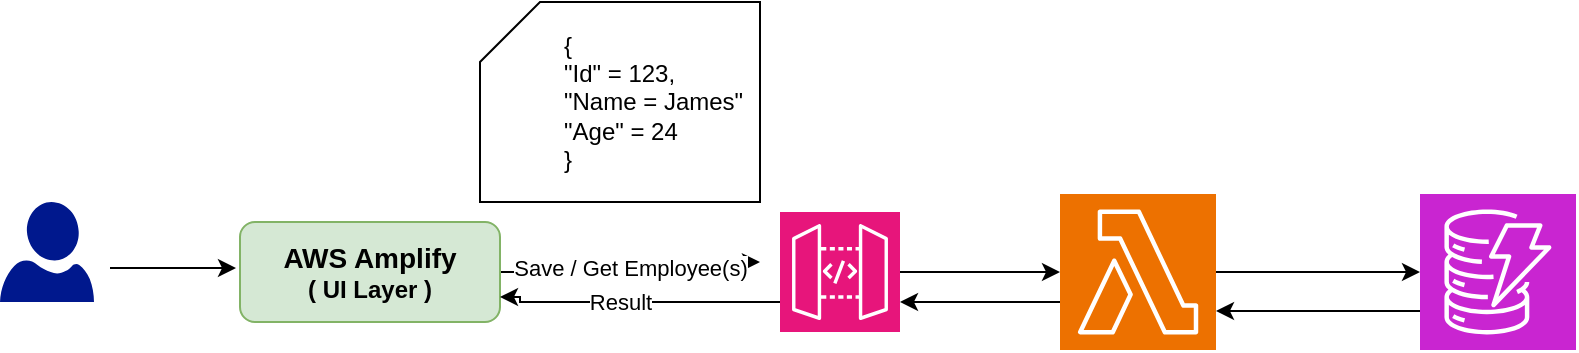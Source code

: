 <mxfile version="22.1.11" type="device">
  <diagram name="Page-1" id="gK5BCDwnEmXzKAh9HQkC">
    <mxGraphModel dx="1900" dy="557" grid="1" gridSize="10" guides="1" tooltips="1" connect="1" arrows="1" fold="1" page="1" pageScale="1" pageWidth="850" pageHeight="1100" math="0" shadow="0">
      <root>
        <mxCell id="0" />
        <mxCell id="1" parent="0" />
        <mxCell id="K1ZO7DU7DP5bC43K_zpx-11" style="edgeStyle=orthogonalEdgeStyle;rounded=0;orthogonalLoop=1;jettySize=auto;html=1;" edge="1" parent="1">
          <mxGeometry relative="1" as="geometry">
            <mxPoint x="88" y="253" as="targetPoint" />
            <mxPoint x="25" y="253" as="sourcePoint" />
          </mxGeometry>
        </mxCell>
        <mxCell id="K1ZO7DU7DP5bC43K_zpx-1" value="" style="sketch=0;aspect=fixed;pointerEvents=1;shadow=0;dashed=0;html=1;strokeColor=none;labelPosition=center;verticalLabelPosition=bottom;verticalAlign=top;align=center;fillColor=#00188D;shape=mxgraph.azure.user" vertex="1" parent="1">
          <mxGeometry x="-30" y="220" width="47" height="50" as="geometry" />
        </mxCell>
        <mxCell id="K1ZO7DU7DP5bC43K_zpx-12" style="edgeStyle=orthogonalEdgeStyle;rounded=0;orthogonalLoop=1;jettySize=auto;html=1;" edge="1" parent="1" source="K1ZO7DU7DP5bC43K_zpx-3">
          <mxGeometry relative="1" as="geometry">
            <mxPoint x="350" y="250" as="targetPoint" />
          </mxGeometry>
        </mxCell>
        <mxCell id="K1ZO7DU7DP5bC43K_zpx-15" value="Save / Get Employee(s)" style="edgeLabel;html=1;align=center;verticalAlign=middle;resizable=0;points=[];" vertex="1" connectable="0" parent="K1ZO7DU7DP5bC43K_zpx-12">
          <mxGeometry x="-0.041" y="2" relative="1" as="geometry">
            <mxPoint as="offset" />
          </mxGeometry>
        </mxCell>
        <mxCell id="K1ZO7DU7DP5bC43K_zpx-3" value="&lt;b&gt;&lt;font style=&quot;&quot;&gt;&lt;span style=&quot;font-size: 14px;&quot;&gt;AWS Amplify&lt;/span&gt;&lt;br&gt;&lt;font style=&quot;font-size: 12px;&quot;&gt;( UI Layer )&lt;/font&gt;&lt;/font&gt;&lt;/b&gt;" style="rounded=1;whiteSpace=wrap;html=1;fillColor=#d5e8d4;strokeColor=#82b366;" vertex="1" parent="1">
          <mxGeometry x="90" y="230" width="130" height="50" as="geometry" />
        </mxCell>
        <mxCell id="K1ZO7DU7DP5bC43K_zpx-16" style="edgeStyle=orthogonalEdgeStyle;rounded=0;orthogonalLoop=1;jettySize=auto;html=1;" edge="1" parent="1" source="K1ZO7DU7DP5bC43K_zpx-4" target="K1ZO7DU7DP5bC43K_zpx-5">
          <mxGeometry relative="1" as="geometry" />
        </mxCell>
        <mxCell id="K1ZO7DU7DP5bC43K_zpx-4" value="" style="sketch=0;points=[[0,0,0],[0.25,0,0],[0.5,0,0],[0.75,0,0],[1,0,0],[0,1,0],[0.25,1,0],[0.5,1,0],[0.75,1,0],[1,1,0],[0,0.25,0],[0,0.5,0],[0,0.75,0],[1,0.25,0],[1,0.5,0],[1,0.75,0]];outlineConnect=0;fontColor=#232F3E;fillColor=#E7157B;strokeColor=#ffffff;dashed=0;verticalLabelPosition=bottom;verticalAlign=top;align=center;html=1;fontSize=12;fontStyle=0;aspect=fixed;shape=mxgraph.aws4.resourceIcon;resIcon=mxgraph.aws4.api_gateway;" vertex="1" parent="1">
          <mxGeometry x="360" y="225" width="60" height="60" as="geometry" />
        </mxCell>
        <mxCell id="K1ZO7DU7DP5bC43K_zpx-5" value="" style="sketch=0;points=[[0,0,0],[0.25,0,0],[0.5,0,0],[0.75,0,0],[1,0,0],[0,1,0],[0.25,1,0],[0.5,1,0],[0.75,1,0],[1,1,0],[0,0.25,0],[0,0.5,0],[0,0.75,0],[1,0.25,0],[1,0.5,0],[1,0.75,0]];outlineConnect=0;fontColor=#232F3E;fillColor=#ED7100;strokeColor=#ffffff;dashed=0;verticalLabelPosition=bottom;verticalAlign=top;align=center;html=1;fontSize=12;fontStyle=0;aspect=fixed;shape=mxgraph.aws4.resourceIcon;resIcon=mxgraph.aws4.lambda;" vertex="1" parent="1">
          <mxGeometry x="500" y="216" width="78" height="78" as="geometry" />
        </mxCell>
        <mxCell id="K1ZO7DU7DP5bC43K_zpx-6" value="" style="sketch=0;points=[[0,0,0],[0.25,0,0],[0.5,0,0],[0.75,0,0],[1,0,0],[0,1,0],[0.25,1,0],[0.5,1,0],[0.75,1,0],[1,1,0],[0,0.25,0],[0,0.5,0],[0,0.75,0],[1,0.25,0],[1,0.5,0],[1,0.75,0]];outlineConnect=0;fontColor=#232F3E;fillColor=#C925D1;strokeColor=#ffffff;dashed=0;verticalLabelPosition=bottom;verticalAlign=top;align=center;html=1;fontSize=12;fontStyle=0;aspect=fixed;shape=mxgraph.aws4.resourceIcon;resIcon=mxgraph.aws4.dynamodb;" vertex="1" parent="1">
          <mxGeometry x="680" y="216" width="78" height="78" as="geometry" />
        </mxCell>
        <mxCell id="K1ZO7DU7DP5bC43K_zpx-17" style="edgeStyle=orthogonalEdgeStyle;rounded=0;orthogonalLoop=1;jettySize=auto;html=1;entryX=0;entryY=0.5;entryDx=0;entryDy=0;entryPerimeter=0;" edge="1" parent="1" source="K1ZO7DU7DP5bC43K_zpx-5" target="K1ZO7DU7DP5bC43K_zpx-6">
          <mxGeometry relative="1" as="geometry" />
        </mxCell>
        <mxCell id="K1ZO7DU7DP5bC43K_zpx-18" style="edgeStyle=orthogonalEdgeStyle;rounded=0;orthogonalLoop=1;jettySize=auto;html=1;entryX=1;entryY=0.75;entryDx=0;entryDy=0;entryPerimeter=0;" edge="1" parent="1" source="K1ZO7DU7DP5bC43K_zpx-6" target="K1ZO7DU7DP5bC43K_zpx-5">
          <mxGeometry relative="1" as="geometry">
            <Array as="points">
              <mxPoint x="680" y="275" />
              <mxPoint x="680" y="275" />
            </Array>
          </mxGeometry>
        </mxCell>
        <mxCell id="K1ZO7DU7DP5bC43K_zpx-20" style="edgeStyle=orthogonalEdgeStyle;rounded=0;orthogonalLoop=1;jettySize=auto;html=1;entryX=1;entryY=0.75;entryDx=0;entryDy=0;entryPerimeter=0;" edge="1" parent="1" source="K1ZO7DU7DP5bC43K_zpx-5" target="K1ZO7DU7DP5bC43K_zpx-4">
          <mxGeometry relative="1" as="geometry">
            <Array as="points">
              <mxPoint x="490" y="270" />
              <mxPoint x="490" y="270" />
            </Array>
          </mxGeometry>
        </mxCell>
        <mxCell id="K1ZO7DU7DP5bC43K_zpx-22" style="edgeStyle=orthogonalEdgeStyle;rounded=0;orthogonalLoop=1;jettySize=auto;html=1;entryX=1;entryY=0.75;entryDx=0;entryDy=0;" edge="1" parent="1" target="K1ZO7DU7DP5bC43K_zpx-3">
          <mxGeometry relative="1" as="geometry">
            <mxPoint x="360" y="270" as="sourcePoint" />
            <mxPoint x="200" y="300" as="targetPoint" />
            <Array as="points">
              <mxPoint x="230" y="270" />
              <mxPoint x="230" y="268" />
            </Array>
          </mxGeometry>
        </mxCell>
        <mxCell id="K1ZO7DU7DP5bC43K_zpx-23" value="Result" style="edgeLabel;html=1;align=center;verticalAlign=middle;resizable=0;points=[];" vertex="1" connectable="0" parent="K1ZO7DU7DP5bC43K_zpx-22">
          <mxGeometry x="0.27" y="1" relative="1" as="geometry">
            <mxPoint x="10" y="-1" as="offset" />
          </mxGeometry>
        </mxCell>
        <mxCell id="K1ZO7DU7DP5bC43K_zpx-24" value="&lt;blockquote style=&quot;margin: 0 0 0 40px; border: none; padding: 0px;&quot;&gt;&lt;/blockquote&gt;&lt;blockquote style=&quot;margin: 0 0 0 40px; border: none; padding: 0px;&quot;&gt;&lt;span style=&quot;background-color: initial;&quot;&gt;&lt;div style=&quot;&quot;&gt;&lt;span style=&quot;background-color: initial;&quot;&gt;{&lt;/span&gt;&lt;/div&gt;&lt;/span&gt;&lt;span style=&quot;background-color: initial;&quot;&gt;&lt;div style=&quot;&quot;&gt;&lt;span style=&quot;background-color: initial;&quot;&gt;&quot;Id&quot; = 123,&lt;/span&gt;&lt;/div&gt;&lt;/span&gt;&lt;span style=&quot;background-color: initial;&quot;&gt;&lt;div style=&quot;&quot;&gt;&lt;span style=&quot;background-color: initial;&quot;&gt;&quot;Name = James&quot;&lt;/span&gt;&lt;/div&gt;&lt;/span&gt;&lt;span style=&quot;background-color: initial;&quot;&gt;&lt;div style=&quot;&quot;&gt;&lt;span style=&quot;background-color: initial;&quot;&gt;&quot;Age&quot; = 24&lt;/span&gt;&lt;/div&gt;&lt;/span&gt;&lt;div style=&quot;&quot;&gt;&lt;span style=&quot;background-color: initial;&quot;&gt;}&lt;/span&gt;&lt;/div&gt;&lt;/blockquote&gt;&lt;blockquote style=&quot;margin: 0 0 0 40px; border: none; padding: 0px;&quot;&gt;&lt;/blockquote&gt;&lt;blockquote style=&quot;margin: 0 0 0 40px; border: none; padding: 0px;&quot;&gt;&lt;/blockquote&gt;&lt;blockquote style=&quot;margin: 0 0 0 40px; border: none; padding: 0px;&quot;&gt;&lt;/blockquote&gt;" style="shape=card;whiteSpace=wrap;html=1;align=left;" vertex="1" parent="1">
          <mxGeometry x="210" y="120" width="140" height="100" as="geometry" />
        </mxCell>
      </root>
    </mxGraphModel>
  </diagram>
</mxfile>
